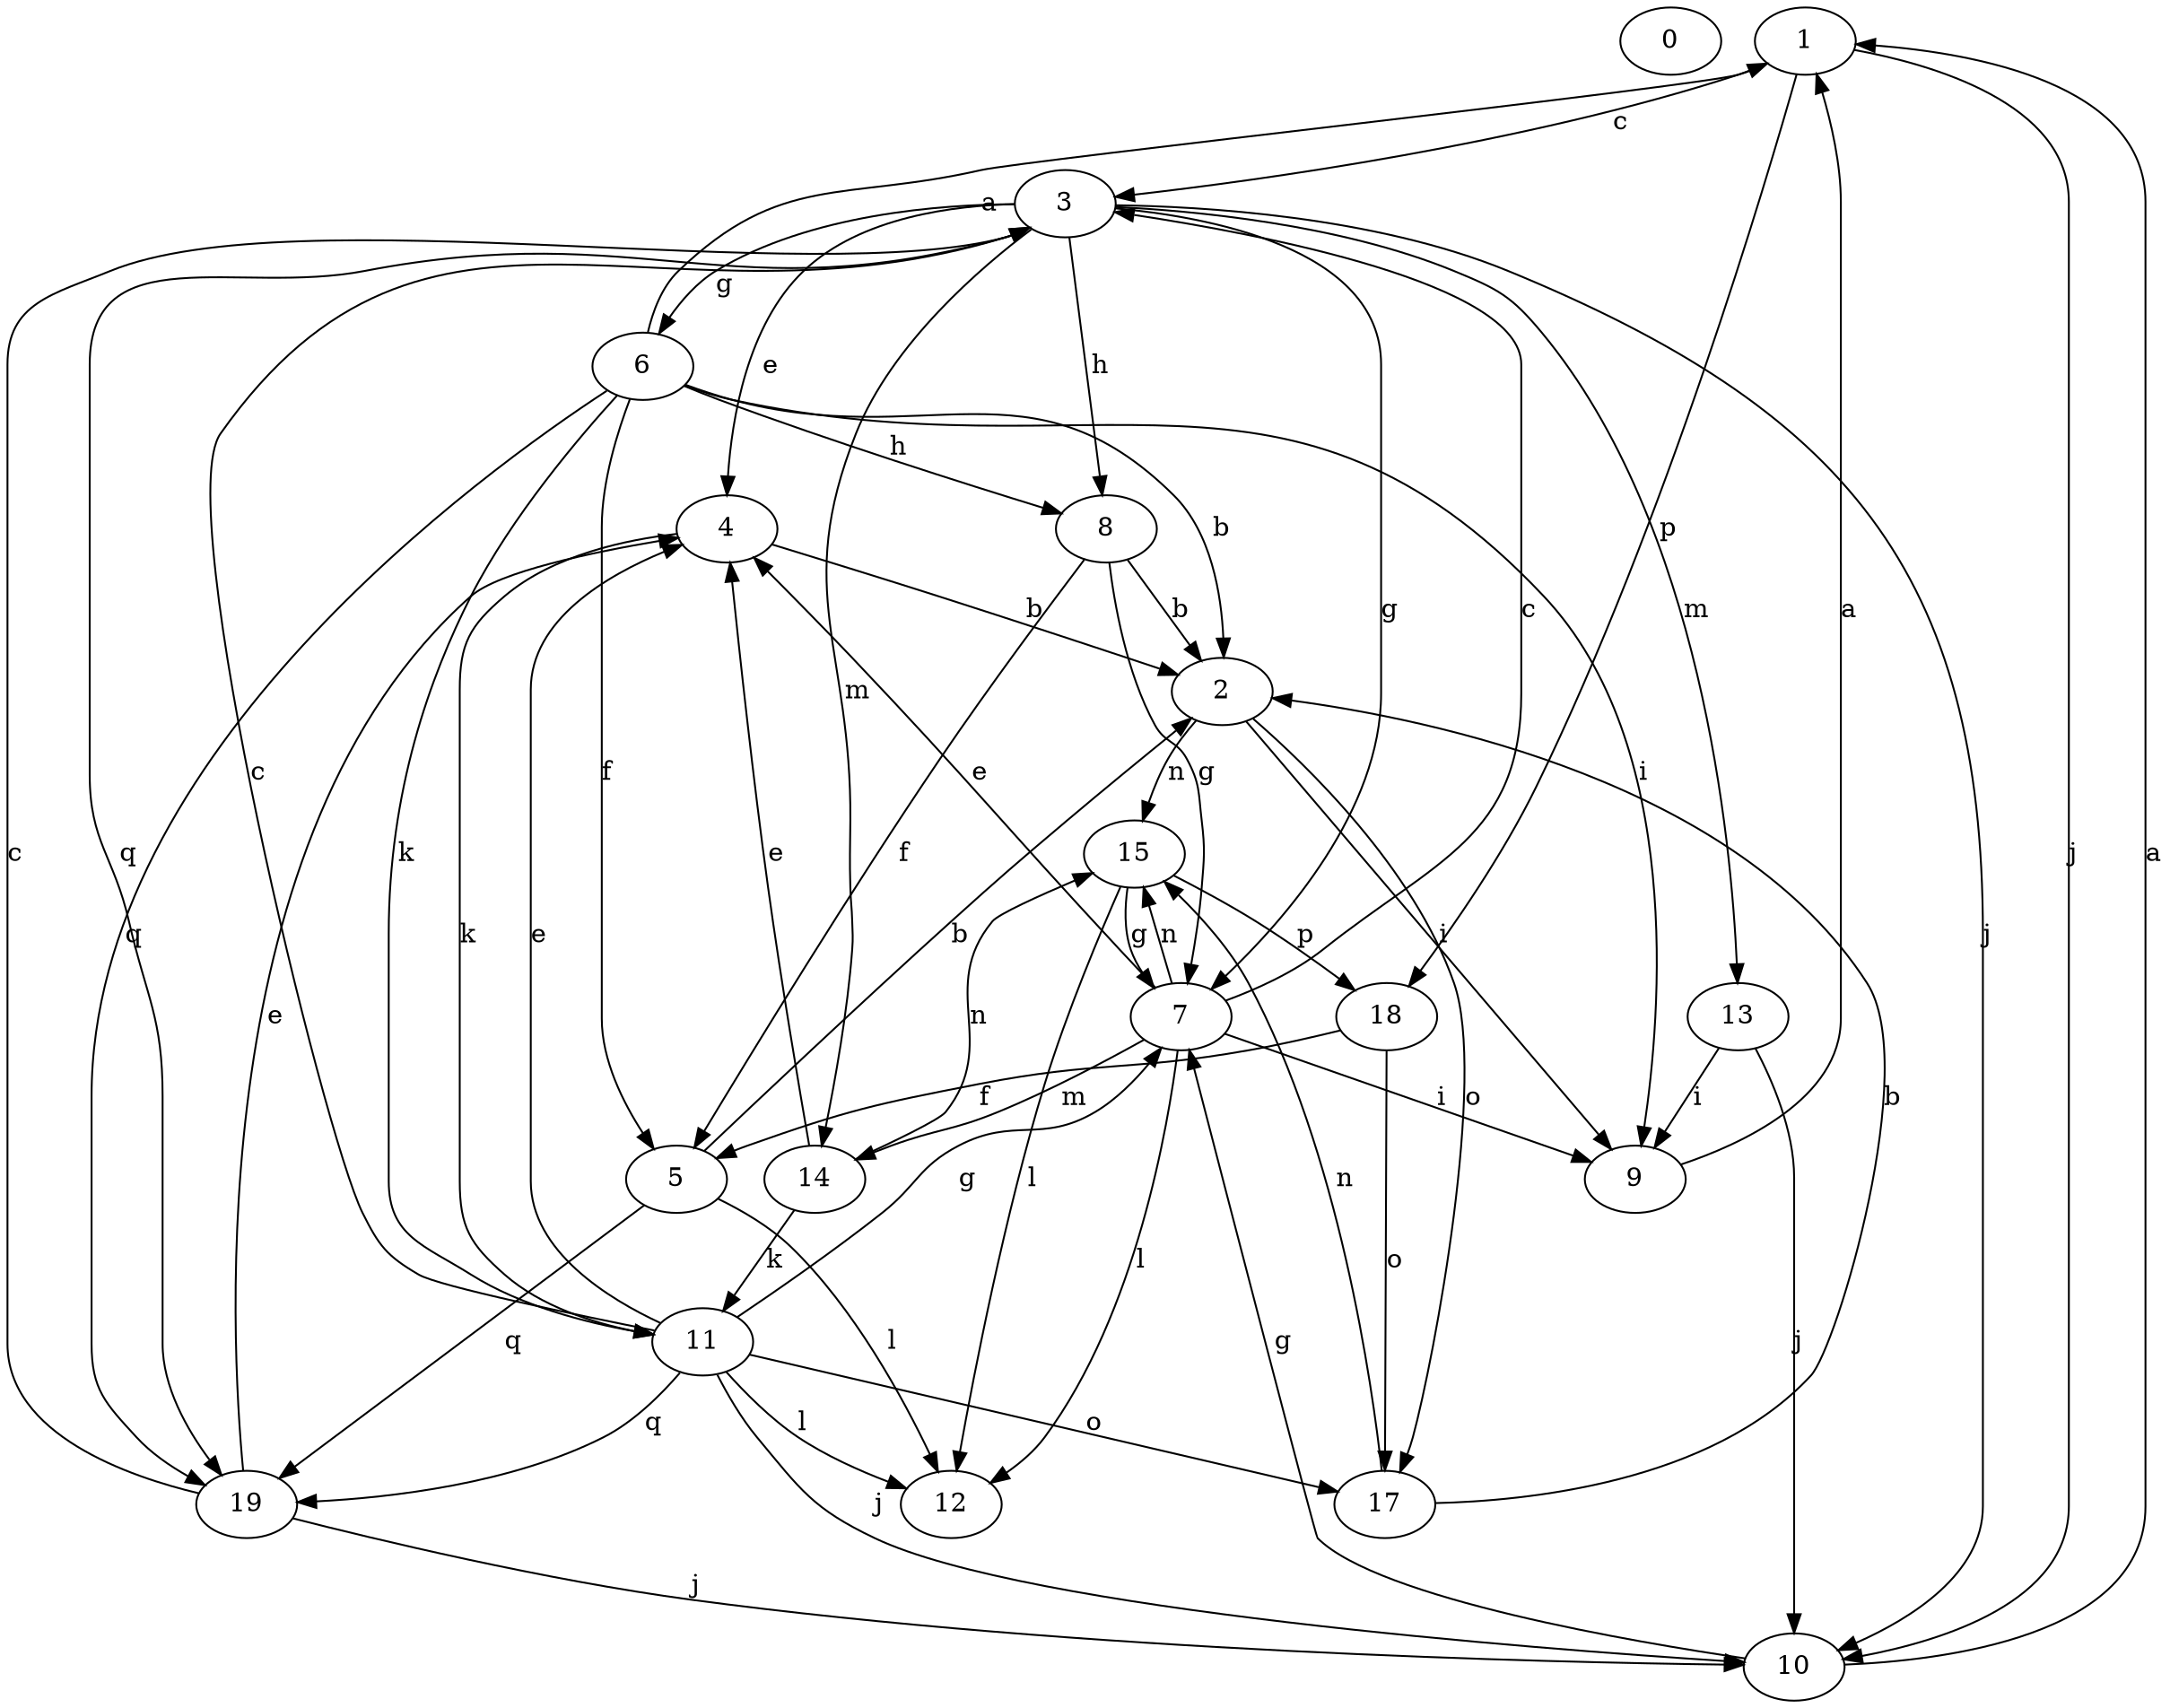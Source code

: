 strict digraph  {
0;
1;
2;
3;
4;
5;
6;
7;
8;
9;
10;
11;
12;
13;
14;
15;
17;
18;
19;
1 -> 3  [label=c];
1 -> 10  [label=j];
1 -> 18  [label=p];
2 -> 9  [label=i];
2 -> 15  [label=n];
2 -> 17  [label=o];
3 -> 4  [label=e];
3 -> 6  [label=g];
3 -> 7  [label=g];
3 -> 8  [label=h];
3 -> 10  [label=j];
3 -> 13  [label=m];
3 -> 14  [label=m];
3 -> 19  [label=q];
4 -> 2  [label=b];
4 -> 11  [label=k];
5 -> 2  [label=b];
5 -> 12  [label=l];
5 -> 19  [label=q];
6 -> 1  [label=a];
6 -> 2  [label=b];
6 -> 5  [label=f];
6 -> 8  [label=h];
6 -> 9  [label=i];
6 -> 11  [label=k];
6 -> 19  [label=q];
7 -> 3  [label=c];
7 -> 4  [label=e];
7 -> 9  [label=i];
7 -> 12  [label=l];
7 -> 14  [label=m];
7 -> 15  [label=n];
8 -> 2  [label=b];
8 -> 5  [label=f];
8 -> 7  [label=g];
9 -> 1  [label=a];
10 -> 1  [label=a];
10 -> 7  [label=g];
11 -> 3  [label=c];
11 -> 4  [label=e];
11 -> 7  [label=g];
11 -> 10  [label=j];
11 -> 12  [label=l];
11 -> 17  [label=o];
11 -> 19  [label=q];
13 -> 9  [label=i];
13 -> 10  [label=j];
14 -> 4  [label=e];
14 -> 11  [label=k];
14 -> 15  [label=n];
15 -> 7  [label=g];
15 -> 12  [label=l];
15 -> 18  [label=p];
17 -> 2  [label=b];
17 -> 15  [label=n];
18 -> 5  [label=f];
18 -> 17  [label=o];
19 -> 3  [label=c];
19 -> 4  [label=e];
19 -> 10  [label=j];
}
